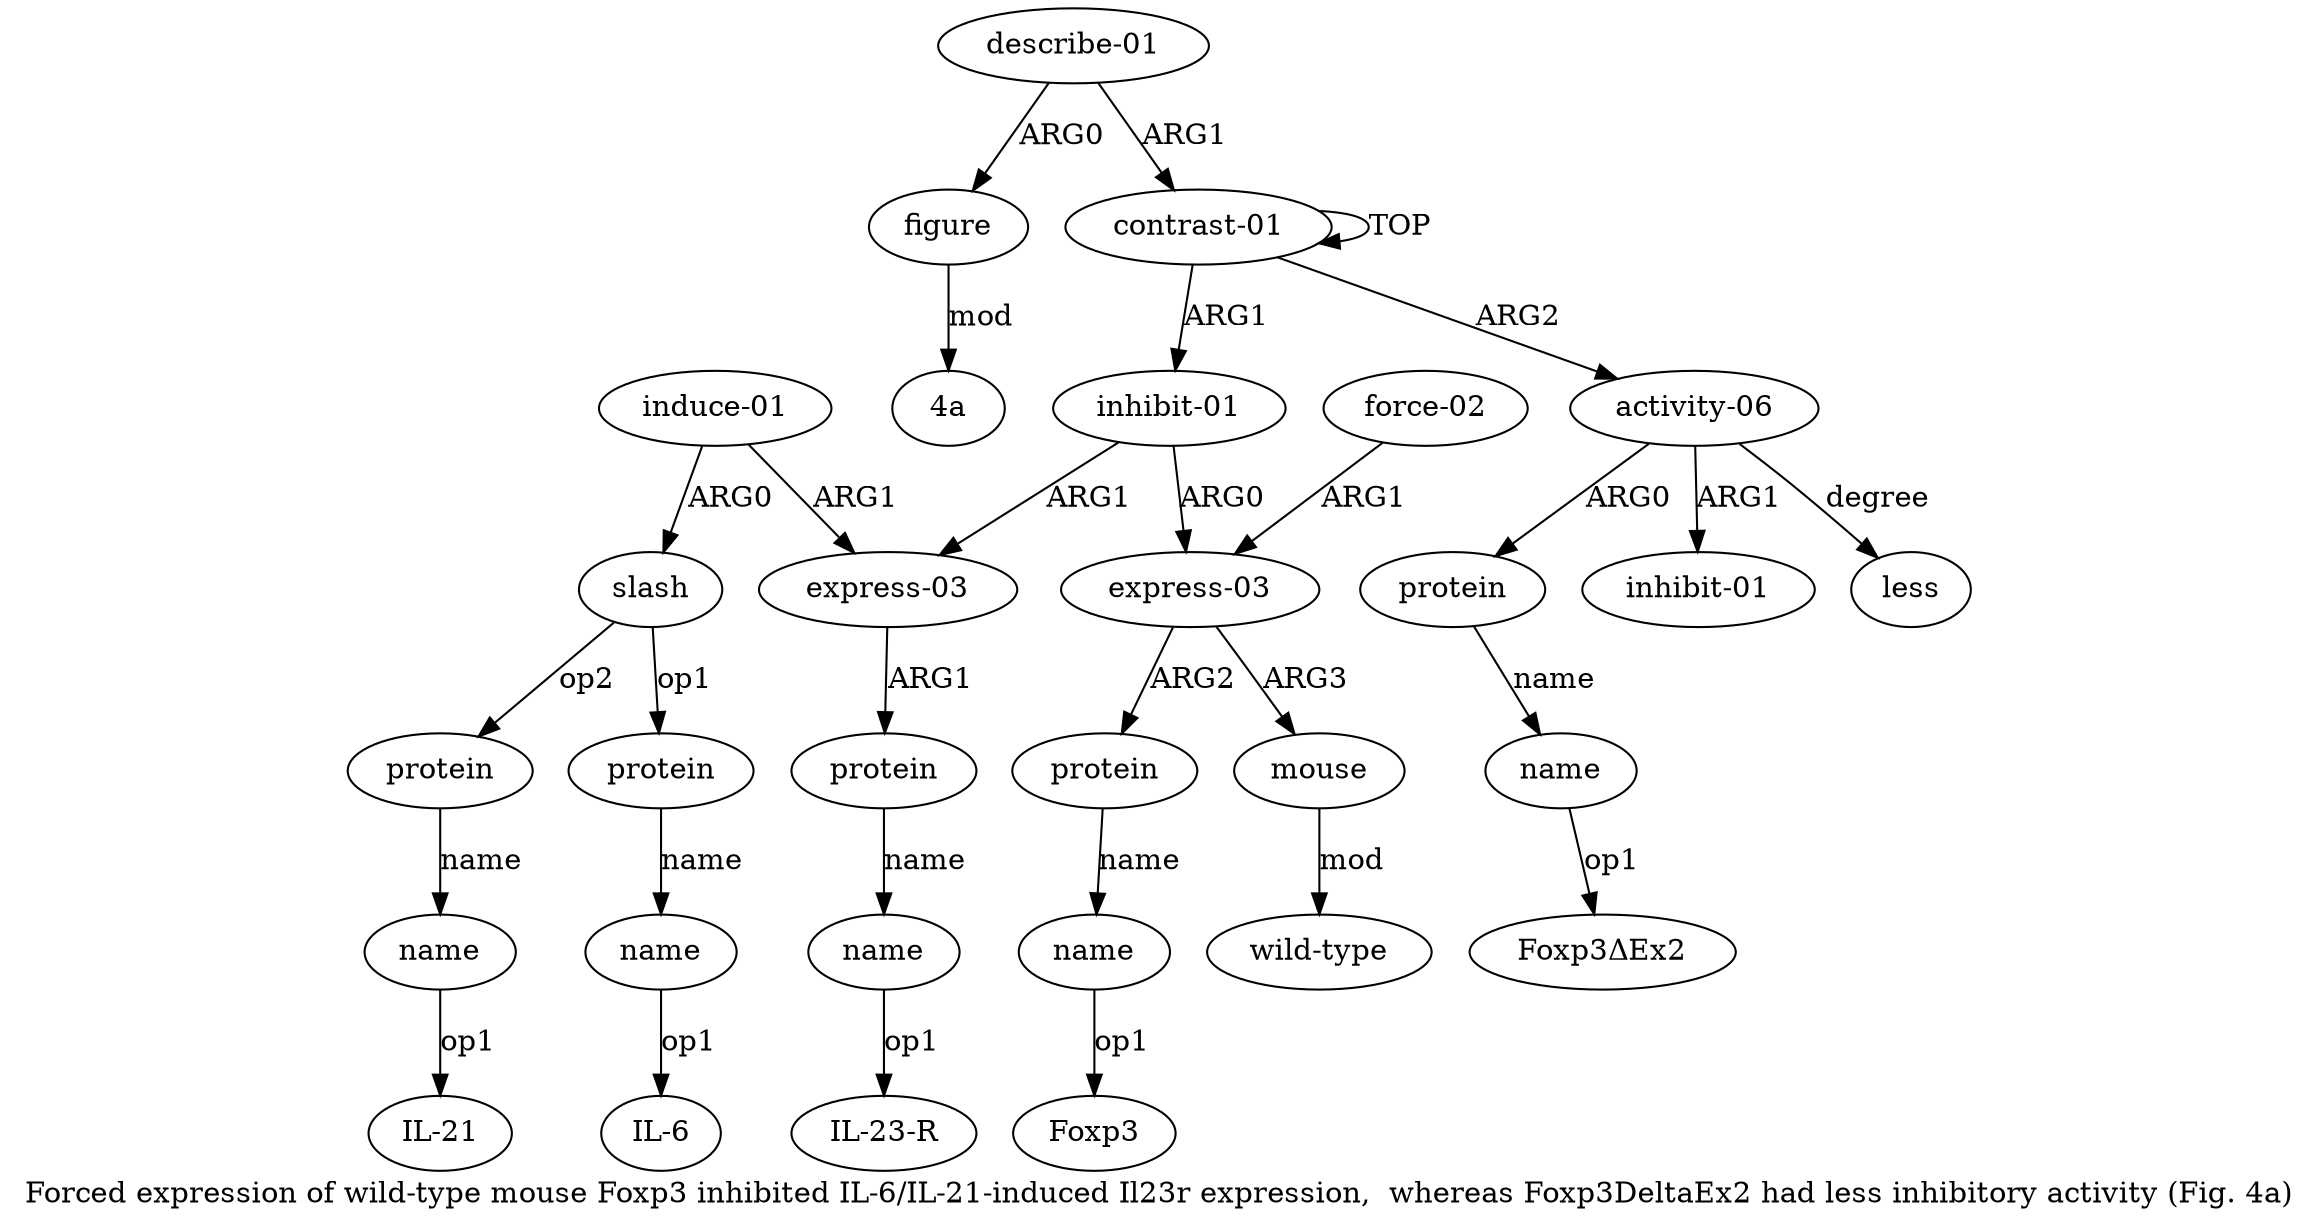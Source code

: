 digraph  {
	graph [label="Forced expression of wild-type mouse Foxp3 inhibited IL-6/IL-21-induced Il23r expression,  whereas Foxp3DeltaEx2 had less inhibitory \
activity (Fig. 4a)"];
	node [label="\N"];
	a20	 [color=black,
		gold_ind=20,
		gold_label="inhibit-01",
		label="inhibit-01",
		test_ind=20,
		test_label="inhibit-01"];
	a21	 [color=black,
		gold_ind=21,
		gold_label=less,
		label=less,
		test_ind=21,
		test_label=less];
	a22	 [color=black,
		gold_ind=22,
		gold_label="describe-01",
		label="describe-01",
		test_ind=22,
		test_label="describe-01"];
	a23	 [color=black,
		gold_ind=23,
		gold_label=figure,
		label=figure,
		test_ind=23,
		test_label=figure];
	a22 -> a23 [key=0,
	color=black,
	gold_label=ARG0,
	label=ARG0,
	test_label=ARG0];
a0 [color=black,
	gold_ind=0,
	gold_label="contrast-01",
	label="contrast-01",
	test_ind=0,
	test_label="contrast-01"];
a22 -> a0 [key=0,
color=black,
gold_label=ARG1,
label=ARG1,
test_label=ARG1];
"a23 4a" [color=black,
gold_ind=-1,
gold_label="4a",
label="4a",
test_ind=-1,
test_label="4a"];
a23 -> "a23 4a" [key=0,
color=black,
gold_label=mod,
label=mod,
test_label=mod];
"a16 IL-21" [color=black,
gold_ind=-1,
gold_label="IL-21",
label="IL-21",
test_ind=-1,
test_label="IL-21"];
"a19 Foxp3ΔEx2" [color=black,
gold_ind=-1,
gold_label=Foxp3ΔEx2,
label=Foxp3ΔEx2,
test_ind=-1,
test_label=Foxp3ΔEx2];
"a10 IL-23-R" [color=black,
gold_ind=-1,
gold_label="IL-23-R",
label="IL-23-R",
test_ind=-1,
test_label="IL-23-R"];
a15 [color=black,
gold_ind=15,
gold_label=protein,
label=protein,
test_ind=15,
test_label=protein];
a16 [color=black,
gold_ind=16,
gold_label=name,
label=name,
test_ind=16,
test_label=name];
a15 -> a16 [key=0,
color=black,
gold_label=name,
label=name,
test_label=name];
a14 [color=black,
gold_ind=14,
gold_label=name,
label=name,
test_ind=14,
test_label=name];
"a14 IL-6" [color=black,
gold_ind=-1,
gold_label="IL-6",
label="IL-6",
test_ind=-1,
test_label="IL-6"];
a14 -> "a14 IL-6" [key=0,
color=black,
gold_label=op1,
label=op1,
test_label=op1];
a17 [color=black,
gold_ind=17,
gold_label="activity-06",
label="activity-06",
test_ind=17,
test_label="activity-06"];
a17 -> a20 [key=0,
color=black,
gold_label=ARG1,
label=ARG1,
test_label=ARG1];
a17 -> a21 [key=0,
color=black,
gold_label=degree,
label=degree,
test_label=degree];
a18 [color=black,
gold_ind=18,
gold_label=protein,
label=protein,
test_ind=18,
test_label=protein];
a17 -> a18 [key=0,
color=black,
gold_label=ARG0,
label=ARG0,
test_label=ARG0];
a16 -> "a16 IL-21" [key=0,
color=black,
gold_label=op1,
label=op1,
test_label=op1];
a11 [color=black,
gold_ind=11,
gold_label="induce-01",
label="induce-01",
test_ind=11,
test_label="induce-01"];
a12 [color=black,
gold_ind=12,
gold_label=slash,
label=slash,
test_ind=12,
test_label=slash];
a11 -> a12 [key=0,
color=black,
gold_label=ARG0,
label=ARG0,
test_label=ARG0];
a8 [color=black,
gold_ind=8,
gold_label="express-03",
label="express-03",
test_ind=8,
test_label="express-03"];
a11 -> a8 [key=0,
color=black,
gold_label=ARG1,
label=ARG1,
test_label=ARG1];
a10 [color=black,
gold_ind=10,
gold_label=name,
label=name,
test_ind=10,
test_label=name];
a10 -> "a10 IL-23-R" [key=0,
color=black,
gold_label=op1,
label=op1,
test_label=op1];
a13 [color=black,
gold_ind=13,
gold_label=protein,
label=protein,
test_ind=13,
test_label=protein];
a13 -> a14 [key=0,
color=black,
gold_label=name,
label=name,
test_label=name];
a12 -> a15 [key=0,
color=black,
gold_label=op2,
label=op2,
test_label=op2];
a12 -> a13 [key=0,
color=black,
gold_label=op1,
label=op1,
test_label=op1];
a19 [color=black,
gold_ind=19,
gold_label=name,
label=name,
test_ind=19,
test_label=name];
a19 -> "a19 Foxp3ΔEx2" [key=0,
color=black,
gold_label=op1,
label=op1,
test_label=op1];
a18 -> a19 [key=0,
color=black,
gold_label=name,
label=name,
test_label=name];
"a4 Foxp3" [color=black,
gold_ind=-1,
gold_label=Foxp3,
label=Foxp3,
test_ind=-1,
test_label=Foxp3];
a1 [color=black,
gold_ind=1,
gold_label="inhibit-01",
label="inhibit-01",
test_ind=1,
test_label="inhibit-01"];
a2 [color=black,
gold_ind=2,
gold_label="express-03",
label="express-03",
test_ind=2,
test_label="express-03"];
a1 -> a2 [key=0,
color=black,
gold_label=ARG0,
label=ARG0,
test_label=ARG0];
a1 -> a8 [key=0,
color=black,
gold_label=ARG1,
label=ARG1,
test_label=ARG1];
a0 -> a17 [key=0,
color=black,
gold_label=ARG2,
label=ARG2,
test_label=ARG2];
a0 -> a1 [key=0,
color=black,
gold_label=ARG1,
label=ARG1,
test_label=ARG1];
a0 -> a0 [key=0,
color=black,
gold_label=TOP,
label=TOP,
test_label=TOP];
a3 [color=black,
gold_ind=3,
gold_label=protein,
label=protein,
test_ind=3,
test_label=protein];
a4 [color=black,
gold_ind=4,
gold_label=name,
label=name,
test_ind=4,
test_label=name];
a3 -> a4 [key=0,
color=black,
gold_label=name,
label=name,
test_label=name];
a2 -> a3 [key=0,
color=black,
gold_label=ARG2,
label=ARG2,
test_label=ARG2];
a5 [color=black,
gold_ind=5,
gold_label=mouse,
label=mouse,
test_ind=5,
test_label=mouse];
a2 -> a5 [key=0,
color=black,
gold_label=ARG3,
label=ARG3,
test_label=ARG3];
a6 [color=black,
gold_ind=6,
gold_label="wild-type",
label="wild-type",
test_ind=6,
test_label="wild-type"];
a5 -> a6 [key=0,
color=black,
gold_label=mod,
label=mod,
test_label=mod];
a4 -> "a4 Foxp3" [key=0,
color=black,
gold_label=op1,
label=op1,
test_label=op1];
a7 [color=black,
gold_ind=7,
gold_label="force-02",
label="force-02",
test_ind=7,
test_label="force-02"];
a7 -> a2 [key=0,
color=black,
gold_label=ARG1,
label=ARG1,
test_label=ARG1];
a9 [color=black,
gold_ind=9,
gold_label=protein,
label=protein,
test_ind=9,
test_label=protein];
a9 -> a10 [key=0,
color=black,
gold_label=name,
label=name,
test_label=name];
a8 -> a9 [key=0,
color=black,
gold_label=ARG1,
label=ARG1,
test_label=ARG1];
}
